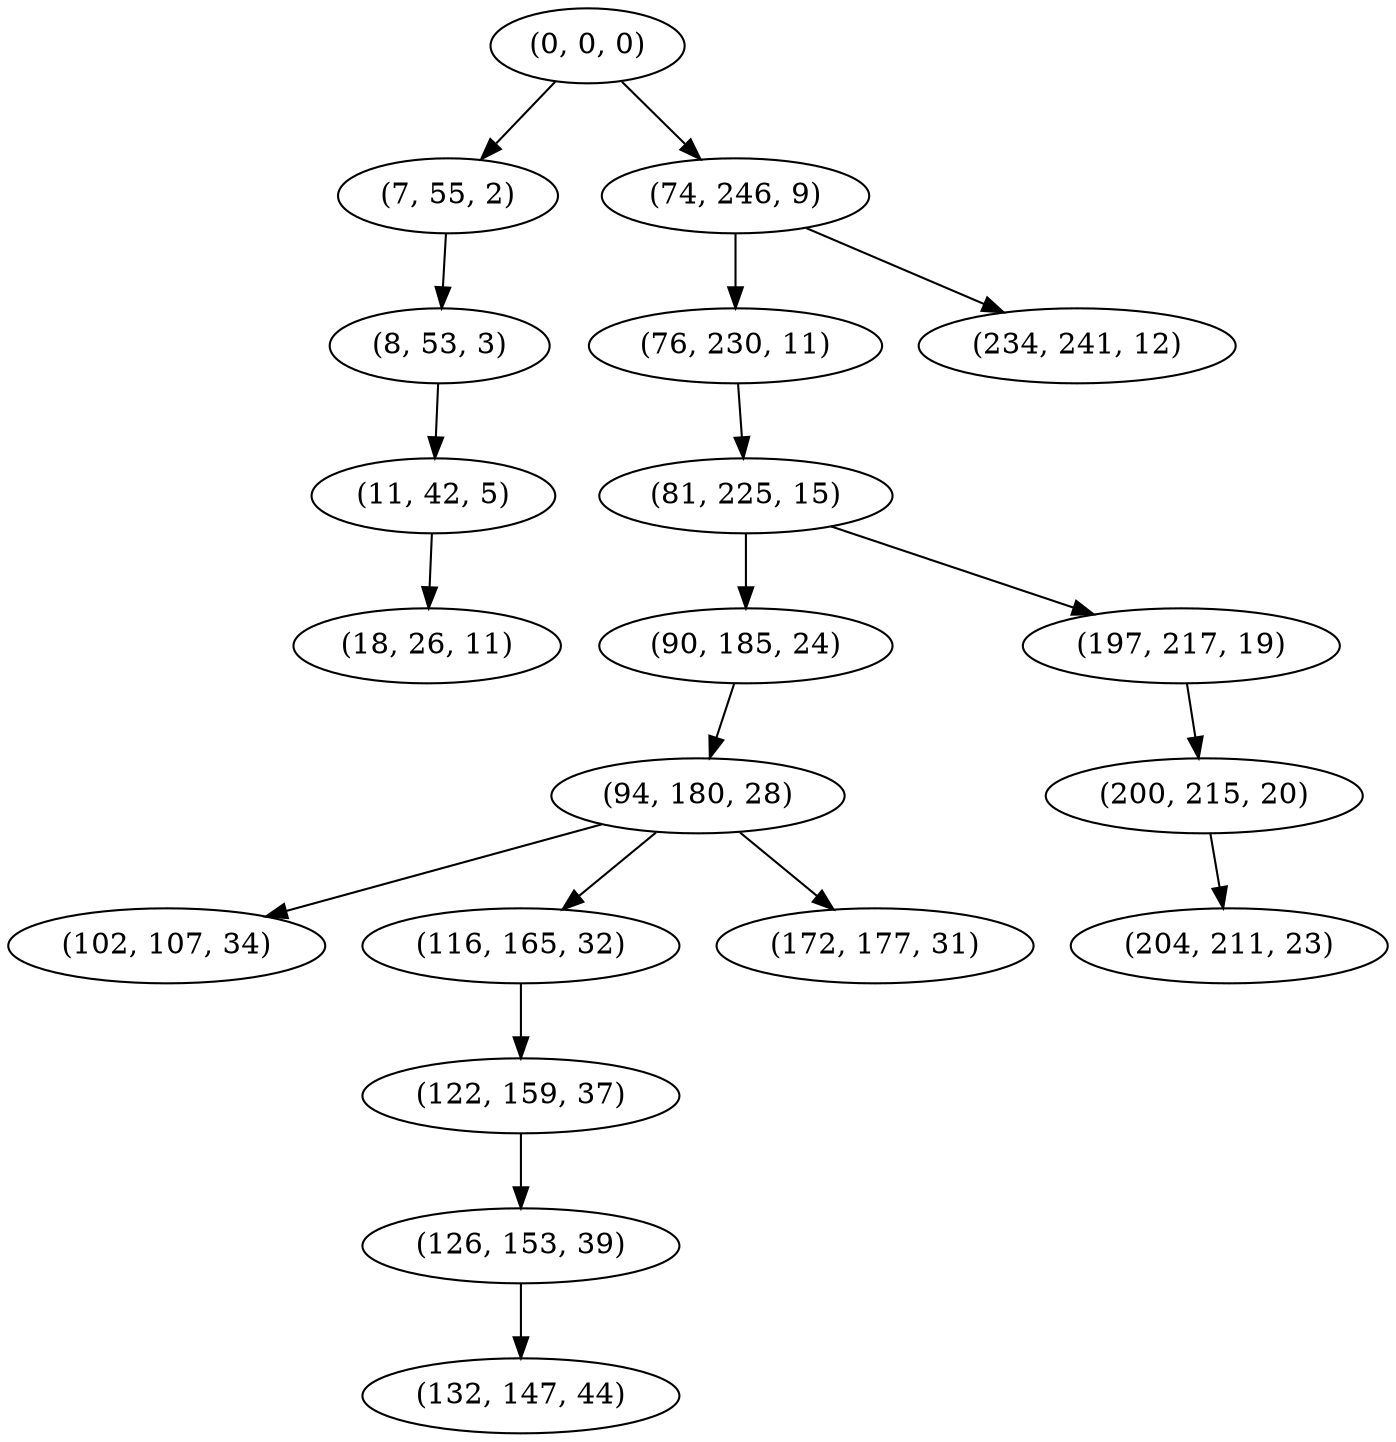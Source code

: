 digraph tree {
    "(0, 0, 0)";
    "(7, 55, 2)";
    "(8, 53, 3)";
    "(11, 42, 5)";
    "(18, 26, 11)";
    "(74, 246, 9)";
    "(76, 230, 11)";
    "(81, 225, 15)";
    "(90, 185, 24)";
    "(94, 180, 28)";
    "(102, 107, 34)";
    "(116, 165, 32)";
    "(122, 159, 37)";
    "(126, 153, 39)";
    "(132, 147, 44)";
    "(172, 177, 31)";
    "(197, 217, 19)";
    "(200, 215, 20)";
    "(204, 211, 23)";
    "(234, 241, 12)";
    "(0, 0, 0)" -> "(7, 55, 2)";
    "(0, 0, 0)" -> "(74, 246, 9)";
    "(7, 55, 2)" -> "(8, 53, 3)";
    "(8, 53, 3)" -> "(11, 42, 5)";
    "(11, 42, 5)" -> "(18, 26, 11)";
    "(74, 246, 9)" -> "(76, 230, 11)";
    "(74, 246, 9)" -> "(234, 241, 12)";
    "(76, 230, 11)" -> "(81, 225, 15)";
    "(81, 225, 15)" -> "(90, 185, 24)";
    "(81, 225, 15)" -> "(197, 217, 19)";
    "(90, 185, 24)" -> "(94, 180, 28)";
    "(94, 180, 28)" -> "(102, 107, 34)";
    "(94, 180, 28)" -> "(116, 165, 32)";
    "(94, 180, 28)" -> "(172, 177, 31)";
    "(116, 165, 32)" -> "(122, 159, 37)";
    "(122, 159, 37)" -> "(126, 153, 39)";
    "(126, 153, 39)" -> "(132, 147, 44)";
    "(197, 217, 19)" -> "(200, 215, 20)";
    "(200, 215, 20)" -> "(204, 211, 23)";
}
